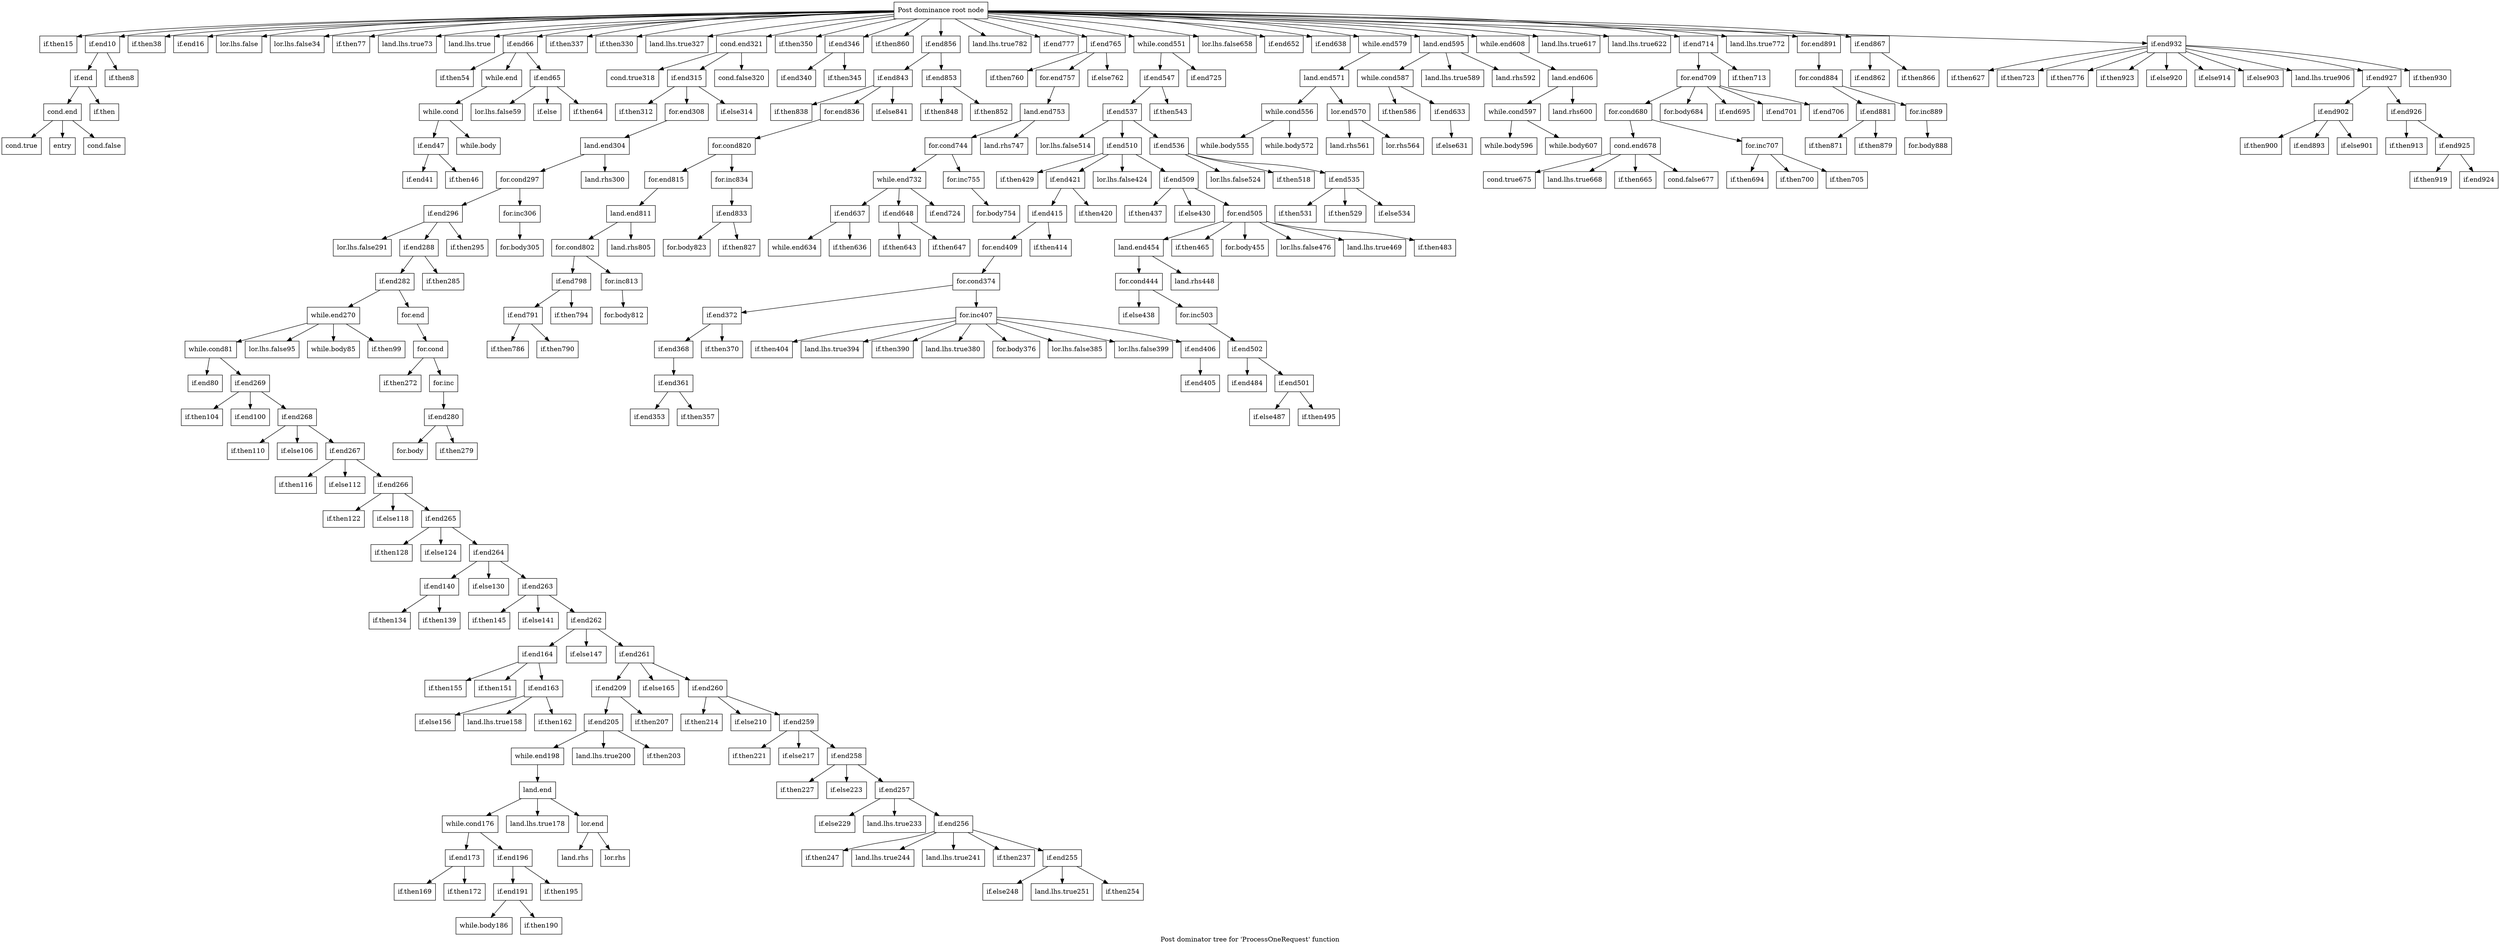 digraph "Post dominator tree for 'ProcessOneRequest' function" {
	label="Post dominator tree for 'ProcessOneRequest' function";

	Node0xd8e180 [shape=record,label="{Post dominance root node}"];
	Node0xd8e180 -> Node0xd8de20;
	Node0xd8e180 -> Node0xd96130;
	Node0xd8e180 -> Node0xd8f7e0;
	Node0xd8e180 -> Node0xdb0170;
	Node0xd8e180 -> Node0xdad2a0;
	Node0xd8e180 -> Node0xda75a0;
	Node0xd8e180 -> Node0xda9a70;
	Node0xd8e180 -> Node0xda3aa0;
	Node0xd8e180 -> Node0xda65f0;
	Node0xd8e180 -> Node0xd9b3c0;
	Node0xd8e180 -> Node0xda3ca0;
	Node0xd8e180 -> Node0xda22a0;
	Node0xd8e180 -> Node0xda8970;
	Node0xd8e180 -> Node0xd9ba40;
	Node0xd8e180 -> Node0xd61ab0;
	Node0xd8e180 -> Node0xd59c20;
	Node0xd8e180 -> Node0xd53ca0;
	Node0xd8e180 -> Node0xd76560;
	Node0xd8e180 -> Node0xd3f620;
	Node0xd8e180 -> Node0xd0a580;
	Node0xd8e180 -> Node0xd624a0;
	Node0xd8e180 -> Node0xd2cac0;
	Node0xd8e180 -> Node0xd3da20;
	Node0xd8e180 -> Node0xd10fd0;
	Node0xd8e180 -> Node0xd61d00;
	Node0xd8e180 -> Node0xd058c0;
	Node0xd8e180 -> Node0xcf07d0;
	Node0xd8e180 -> Node0xd42310;
	Node0xd8e180 -> Node0xd3d6e0;
	Node0xd8e180 -> Node0xd6f120;
	Node0xd8e180 -> Node0xd6fcf0;
	Node0xd8e180 -> Node0xd3ebc0;
	Node0xd8e180 -> Node0xd626e0;
	Node0xd8e180 -> Node0xd4caa0;
	Node0xd8e180 -> Node0xd7bc60;
	Node0xd8de20 [shape=record,label="{if.then15}"];
	Node0xd96130 [shape=record,label="{if.end10}"];
	Node0xd96130 -> Node0xd8f400;
	Node0xd96130 -> Node0xd8f030;
	Node0xd8f400 [shape=record,label="{if.end}"];
	Node0xd8f400 -> Node0xd97680;
	Node0xd8f400 -> Node0xd92bb0;
	Node0xd97680 [shape=record,label="{cond.end}"];
	Node0xd97680 -> Node0xd97200;
	Node0xd97680 -> Node0xd96410;
	Node0xd97680 -> Node0xd953b0;
	Node0xd97200 [shape=record,label="{cond.true}"];
	Node0xd96410 [shape=record,label="{entry}"];
	Node0xd953b0 [shape=record,label="{cond.false}"];
	Node0xd92bb0 [shape=record,label="{if.then}"];
	Node0xd8f030 [shape=record,label="{if.then8}"];
	Node0xd8f7e0 [shape=record,label="{if.then38}"];
	Node0xdb0170 [shape=record,label="{if.end16}"];
	Node0xdad2a0 [shape=record,label="{lor.lhs.false}"];
	Node0xda75a0 [shape=record,label="{lor.lhs.false34}"];
	Node0xda9a70 [shape=record,label="{if.then77}"];
	Node0xda3aa0 [shape=record,label="{land.lhs.true73}"];
	Node0xda65f0 [shape=record,label="{land.lhs.true}"];
	Node0xd9b3c0 [shape=record,label="{if.end66}"];
	Node0xd9b3c0 -> Node0xd9c650;
	Node0xd9b3c0 -> Node0xda0ea0;
	Node0xd9b3c0 -> Node0xdaaac0;
	Node0xd9c650 [shape=record,label="{if.then54}"];
	Node0xda0ea0 [shape=record,label="{while.end}"];
	Node0xda0ea0 -> Node0xda3b70;
	Node0xda3b70 [shape=record,label="{while.cond}"];
	Node0xda3b70 -> Node0xda0a00;
	Node0xda3b70 -> Node0xdaf270;
	Node0xda0a00 [shape=record,label="{if.end47}"];
	Node0xda0a00 -> Node0xd9ecb0;
	Node0xda0a00 -> Node0xd2ecd0;
	Node0xd9ecb0 [shape=record,label="{if.end41}"];
	Node0xd2ecd0 [shape=record,label="{if.then46}"];
	Node0xdaf270 [shape=record,label="{while.body}"];
	Node0xdaaac0 [shape=record,label="{if.end65}"];
	Node0xdaaac0 -> Node0xda7130;
	Node0xdaaac0 -> Node0xda6940;
	Node0xdaaac0 -> Node0xd9f650;
	Node0xda7130 [shape=record,label="{lor.lhs.false59}"];
	Node0xda6940 [shape=record,label="{if.else}"];
	Node0xd9f650 [shape=record,label="{if.then64}"];
	Node0xda3ca0 [shape=record,label="{if.then337}"];
	Node0xda22a0 [shape=record,label="{if.then330}"];
	Node0xda8970 [shape=record,label="{land.lhs.true327}"];
	Node0xd9ba40 [shape=record,label="{cond.end321}"];
	Node0xd9ba40 -> Node0xd9d000;
	Node0xd9ba40 -> Node0xd9df60;
	Node0xd9ba40 -> Node0xd71ee0;
	Node0xd9d000 [shape=record,label="{cond.true318}"];
	Node0xd9df60 [shape=record,label="{if.end315}"];
	Node0xd9df60 -> Node0xda40a0;
	Node0xd9df60 -> Node0xd9dbb0;
	Node0xd9df60 -> Node0xd510d0;
	Node0xda40a0 [shape=record,label="{if.then312}"];
	Node0xd9dbb0 [shape=record,label="{for.end308}"];
	Node0xd9dbb0 -> Node0xdcca80;
	Node0xdcca80 [shape=record,label="{land.end304}"];
	Node0xdcca80 -> Node0xda73f0;
	Node0xdcca80 -> Node0xd5e890;
	Node0xda73f0 [shape=record,label="{for.cond297}"];
	Node0xda73f0 -> Node0xda44a0;
	Node0xda73f0 -> Node0xd231c0;
	Node0xda44a0 [shape=record,label="{if.end296}"];
	Node0xda44a0 -> Node0xda6ca0;
	Node0xda44a0 -> Node0xda4c50;
	Node0xda44a0 -> Node0xd156a0;
	Node0xda6ca0 [shape=record,label="{lor.lhs.false291}"];
	Node0xda4c50 [shape=record,label="{if.end288}"];
	Node0xda4c50 -> Node0xda36b0;
	Node0xda4c50 -> Node0xd31070;
	Node0xda36b0 [shape=record,label="{if.end282}"];
	Node0xda36b0 -> Node0xdcaae0;
	Node0xda36b0 -> Node0xd0c250;
	Node0xdcaae0 [shape=record,label="{while.end270}"];
	Node0xdcaae0 -> Node0xda96f0;
	Node0xdcaae0 -> Node0xd9f500;
	Node0xdcaae0 -> Node0xd99500;
	Node0xdcaae0 -> Node0xd5f240;
	Node0xda96f0 [shape=record,label="{while.cond81}"];
	Node0xda96f0 -> Node0xda9350;
	Node0xda96f0 -> Node0xda3080;
	Node0xda9350 [shape=record,label="{if.end80}"];
	Node0xda3080 [shape=record,label="{if.end269}"];
	Node0xda3080 -> Node0xda2d40;
	Node0xda3080 -> Node0xdb07c0;
	Node0xda3080 -> Node0xda8ef0;
	Node0xda2d40 [shape=record,label="{if.then104}"];
	Node0xdb07c0 [shape=record,label="{if.end100}"];
	Node0xda8ef0 [shape=record,label="{if.end268}"];
	Node0xda8ef0 -> Node0xda3450;
	Node0xda8ef0 -> Node0xdaaf20;
	Node0xda8ef0 -> Node0xdaf850;
	Node0xda3450 [shape=record,label="{if.then110}"];
	Node0xdaaf20 [shape=record,label="{if.else106}"];
	Node0xdaf850 [shape=record,label="{if.end267}"];
	Node0xdaf850 -> Node0xd9f3b0;
	Node0xdaf850 -> Node0xda6330;
	Node0xdaf850 -> Node0xdafbc0;
	Node0xd9f3b0 [shape=record,label="{if.then116}"];
	Node0xda6330 [shape=record,label="{if.else112}"];
	Node0xdafbc0 [shape=record,label="{if.end266}"];
	Node0xdafbc0 -> Node0xd9d450;
	Node0xdafbc0 -> Node0xda3de0;
	Node0xdafbc0 -> Node0xd9d280;
	Node0xd9d450 [shape=record,label="{if.then122}"];
	Node0xda3de0 [shape=record,label="{if.else118}"];
	Node0xd9d280 [shape=record,label="{if.end265}"];
	Node0xd9d280 -> Node0xdb0b90;
	Node0xd9d280 -> Node0xdb0f20;
	Node0xd9d280 -> Node0xdb1680;
	Node0xdb0b90 [shape=record,label="{if.then128}"];
	Node0xdb0f20 [shape=record,label="{if.else124}"];
	Node0xdb1680 [shape=record,label="{if.end264}"];
	Node0xdb1680 -> Node0xda5fa0;
	Node0xdb1680 -> Node0xdb3920;
	Node0xdb1680 -> Node0xdb2df0;
	Node0xda5fa0 [shape=record,label="{if.end140}"];
	Node0xda5fa0 -> Node0xd9d5c0;
	Node0xda5fa0 -> Node0xdb2720;
	Node0xd9d5c0 [shape=record,label="{if.then134}"];
	Node0xdb2720 [shape=record,label="{if.then139}"];
	Node0xdb3920 [shape=record,label="{if.else130}"];
	Node0xdb2df0 [shape=record,label="{if.end263}"];
	Node0xdb2df0 -> Node0xdb1a50;
	Node0xdb2df0 -> Node0xdb3280;
	Node0xdb2df0 -> Node0xdb4460;
	Node0xdb1a50 [shape=record,label="{if.then145}"];
	Node0xdb3280 [shape=record,label="{if.else141}"];
	Node0xdb4460 [shape=record,label="{if.end262}"];
	Node0xdb4460 -> Node0xdb84f0;
	Node0xdb4460 -> Node0xdbf360;
	Node0xdb4460 -> Node0xdb6e20;
	Node0xdb84f0 [shape=record,label="{if.end164}"];
	Node0xdb84f0 -> Node0xdb4b20;
	Node0xdb84f0 -> Node0xce4a50;
	Node0xdb84f0 -> Node0xdb8a60;
	Node0xdb4b20 [shape=record,label="{if.then155}"];
	Node0xce4a50 [shape=record,label="{if.then151}"];
	Node0xdb8a60 [shape=record,label="{if.end163}"];
	Node0xdb8a60 -> Node0xcb3170;
	Node0xdb8a60 -> Node0xdbad20;
	Node0xdb8a60 -> Node0xdb5130;
	Node0xcb3170 [shape=record,label="{if.else156}"];
	Node0xdbad20 [shape=record,label="{land.lhs.true158}"];
	Node0xdb5130 [shape=record,label="{if.then162}"];
	Node0xdbf360 [shape=record,label="{if.else147}"];
	Node0xdb6e20 [shape=record,label="{if.end261}"];
	Node0xdb6e20 -> Node0xdc6c00;
	Node0xdb6e20 -> Node0xdbf760;
	Node0xdb6e20 -> Node0xdba3c0;
	Node0xdc6c00 [shape=record,label="{if.end209}"];
	Node0xdc6c00 -> Node0xdc1360;
	Node0xdc6c00 -> Node0xdc6a70;
	Node0xdc1360 [shape=record,label="{if.end205}"];
	Node0xdc1360 -> Node0xdc0c20;
	Node0xdc1360 -> Node0xce4920;
	Node0xdc1360 -> Node0xdb70a0;
	Node0xdc0c20 [shape=record,label="{while.end198}"];
	Node0xdc0c20 -> Node0xdb9ab0;
	Node0xdb9ab0 [shape=record,label="{land.end}"];
	Node0xdb9ab0 -> Node0xdb6a40;
	Node0xdb9ab0 -> Node0xdb6f90;
	Node0xdb9ab0 -> Node0xd704e0;
	Node0xdb6a40 [shape=record,label="{while.cond176}"];
	Node0xdb6a40 -> Node0xce5430;
	Node0xdb6a40 -> Node0xd2f620;
	Node0xce5430 [shape=record,label="{if.end173}"];
	Node0xce5430 -> Node0xdbe0d0;
	Node0xce5430 -> Node0xdb8040;
	Node0xdbe0d0 [shape=record,label="{if.then169}"];
	Node0xdb8040 [shape=record,label="{if.then172}"];
	Node0xd2f620 [shape=record,label="{if.end196}"];
	Node0xd2f620 -> Node0xcebc60;
	Node0xd2f620 -> Node0xdbe5d0;
	Node0xcebc60 [shape=record,label="{if.end191}"];
	Node0xcebc60 -> Node0xdbe890;
	Node0xcebc60 -> Node0xdb6750;
	Node0xdbe890 [shape=record,label="{while.body186}"];
	Node0xdb6750 [shape=record,label="{if.then190}"];
	Node0xdbe5d0 [shape=record,label="{if.then195}"];
	Node0xdb6f90 [shape=record,label="{land.lhs.true178}"];
	Node0xd704e0 [shape=record,label="{lor.end}"];
	Node0xd704e0 -> Node0xdba070;
	Node0xd704e0 -> Node0xdbdac0;
	Node0xdba070 [shape=record,label="{land.rhs}"];
	Node0xdbdac0 [shape=record,label="{lor.rhs}"];
	Node0xce4920 [shape=record,label="{land.lhs.true200}"];
	Node0xdb70a0 [shape=record,label="{if.then203}"];
	Node0xdc6a70 [shape=record,label="{if.then207}"];
	Node0xdbf760 [shape=record,label="{if.else165}"];
	Node0xdba3c0 [shape=record,label="{if.end260}"];
	Node0xdba3c0 -> Node0xdc6ed0;
	Node0xdba3c0 -> Node0xcebe00;
	Node0xdba3c0 -> Node0xdc0020;
	Node0xdc6ed0 [shape=record,label="{if.then214}"];
	Node0xcebe00 [shape=record,label="{if.else210}"];
	Node0xdc0020 [shape=record,label="{if.end259}"];
	Node0xdc0020 -> Node0xdc09b0;
	Node0xdc0020 -> Node0xdb60a0;
	Node0xdc0020 -> Node0xce6f10;
	Node0xdc09b0 [shape=record,label="{if.then221}"];
	Node0xdb60a0 [shape=record,label="{if.else217}"];
	Node0xce6f10 [shape=record,label="{if.end258}"];
	Node0xce6f10 -> Node0xdbd540;
	Node0xce6f10 -> Node0xdc0420;
	Node0xce6f10 -> Node0xdc40c0;
	Node0xdbd540 [shape=record,label="{if.then227}"];
	Node0xdc0420 [shape=record,label="{if.else223}"];
	Node0xdc40c0 [shape=record,label="{if.end257}"];
	Node0xdc40c0 -> Node0xd79b40;
	Node0xdc40c0 -> Node0xd0ebb0;
	Node0xdc40c0 -> Node0xd428e0;
	Node0xd79b40 [shape=record,label="{if.else229}"];
	Node0xd0ebb0 [shape=record,label="{land.lhs.true233}"];
	Node0xd428e0 [shape=record,label="{if.end256}"];
	Node0xd428e0 -> Node0xd4c9b0;
	Node0xd428e0 -> Node0xd778c0;
	Node0xd428e0 -> Node0xd61e70;
	Node0xd428e0 -> Node0xd070d0;
	Node0xd428e0 -> Node0xd70630;
	Node0xd4c9b0 [shape=record,label="{if.then247}"];
	Node0xd778c0 [shape=record,label="{land.lhs.true244}"];
	Node0xd61e70 [shape=record,label="{land.lhs.true241}"];
	Node0xd070d0 [shape=record,label="{if.then237}"];
	Node0xd70630 [shape=record,label="{if.end255}"];
	Node0xd70630 -> Node0xd611c0;
	Node0xd70630 -> Node0xd4ae40;
	Node0xd70630 -> Node0xd25400;
	Node0xd611c0 [shape=record,label="{if.else248}"];
	Node0xd4ae40 [shape=record,label="{land.lhs.true251}"];
	Node0xd25400 [shape=record,label="{if.then254}"];
	Node0xd9f500 [shape=record,label="{lor.lhs.false95}"];
	Node0xd99500 [shape=record,label="{while.body85}"];
	Node0xd5f240 [shape=record,label="{if.then99}"];
	Node0xd0c250 [shape=record,label="{for.end}"];
	Node0xd0c250 -> Node0xd40890;
	Node0xd40890 [shape=record,label="{for.cond}"];
	Node0xd40890 -> Node0xd60530;
	Node0xd40890 -> Node0xd2d390;
	Node0xd60530 [shape=record,label="{if.then272}"];
	Node0xd2d390 [shape=record,label="{for.inc}"];
	Node0xd2d390 -> Node0xcf2ea0;
	Node0xcf2ea0 [shape=record,label="{if.end280}"];
	Node0xcf2ea0 -> Node0xd5ea00;
	Node0xcf2ea0 -> Node0xd0da90;
	Node0xd5ea00 [shape=record,label="{for.body}"];
	Node0xd0da90 [shape=record,label="{if.then279}"];
	Node0xd31070 [shape=record,label="{if.then285}"];
	Node0xd156a0 [shape=record,label="{if.then295}"];
	Node0xd231c0 [shape=record,label="{for.inc306}"];
	Node0xd231c0 -> Node0xd09430;
	Node0xd09430 [shape=record,label="{for.body305}"];
	Node0xd5e890 [shape=record,label="{land.rhs300}"];
	Node0xd510d0 [shape=record,label="{if.else314}"];
	Node0xd71ee0 [shape=record,label="{cond.false320}"];
	Node0xd61ab0 [shape=record,label="{if.then350}"];
	Node0xd59c20 [shape=record,label="{if.end346}"];
	Node0xd59c20 -> Node0xd3ff50;
	Node0xd59c20 -> Node0xd78260;
	Node0xd3ff50 [shape=record,label="{if.end340}"];
	Node0xd78260 [shape=record,label="{if.then345}"];
	Node0xd53ca0 [shape=record,label="{if.then860}"];
	Node0xd76560 [shape=record,label="{if.end856}"];
	Node0xd76560 -> Node0xd68330;
	Node0xd76560 -> Node0xd74ab0;
	Node0xd68330 [shape=record,label="{if.end843}"];
	Node0xd68330 -> Node0xd6fe40;
	Node0xd68330 -> Node0xd623b0;
	Node0xd68330 -> Node0xd33790;
	Node0xd6fe40 [shape=record,label="{if.then838}"];
	Node0xd623b0 [shape=record,label="{for.end836}"];
	Node0xd623b0 -> Node0xcec490;
	Node0xcec490 [shape=record,label="{for.cond820}"];
	Node0xcec490 -> Node0xd05140;
	Node0xcec490 -> Node0xd040c0;
	Node0xd05140 [shape=record,label="{for.end815}"];
	Node0xd05140 -> Node0xd78df0;
	Node0xd78df0 [shape=record,label="{land.end811}"];
	Node0xd78df0 -> Node0xd794f0;
	Node0xd78df0 -> Node0xd25940;
	Node0xd794f0 [shape=record,label="{for.cond802}"];
	Node0xd794f0 -> Node0xd053b0;
	Node0xd794f0 -> Node0xd14760;
	Node0xd053b0 [shape=record,label="{if.end798}"];
	Node0xd053b0 -> Node0xd71cd0;
	Node0xd053b0 -> Node0xd6ae50;
	Node0xd71cd0 [shape=record,label="{if.end791}"];
	Node0xd71cd0 -> Node0xd69a20;
	Node0xd71cd0 -> Node0xcf1b40;
	Node0xd69a20 [shape=record,label="{if.then786}"];
	Node0xcf1b40 [shape=record,label="{if.then790}"];
	Node0xd6ae50 [shape=record,label="{if.then794}"];
	Node0xd14760 [shape=record,label="{for.inc813}"];
	Node0xd14760 -> Node0xd78c20;
	Node0xd78c20 [shape=record,label="{for.body812}"];
	Node0xd25940 [shape=record,label="{land.rhs805}"];
	Node0xd040c0 [shape=record,label="{for.inc834}"];
	Node0xd040c0 -> Node0xd61070;
	Node0xd61070 [shape=record,label="{if.end833}"];
	Node0xd61070 -> Node0xd60af0;
	Node0xd61070 -> Node0xd31920;
	Node0xd60af0 [shape=record,label="{for.body823}"];
	Node0xd31920 [shape=record,label="{if.then827}"];
	Node0xd33790 [shape=record,label="{if.else841}"];
	Node0xd74ab0 [shape=record,label="{if.end853}"];
	Node0xd74ab0 -> Node0xd4ede0;
	Node0xd74ab0 -> Node0xd31790;
	Node0xd4ede0 [shape=record,label="{if.then848}"];
	Node0xd31790 [shape=record,label="{if.then852}"];
	Node0xd3f620 [shape=record,label="{land.lhs.true782}"];
	Node0xd0a580 [shape=record,label="{if.end777}"];
	Node0xd624a0 [shape=record,label="{if.end765}"];
	Node0xd624a0 -> Node0xd04350;
	Node0xd624a0 -> Node0xd75de0;
	Node0xd624a0 -> Node0xd28c20;
	Node0xd04350 [shape=record,label="{if.then760}"];
	Node0xd75de0 [shape=record,label="{for.end757}"];
	Node0xd75de0 -> Node0xd1fff0;
	Node0xd1fff0 [shape=record,label="{land.end753}"];
	Node0xd1fff0 -> Node0xd4a340;
	Node0xd1fff0 -> Node0xd1be20;
	Node0xd4a340 [shape=record,label="{for.cond744}"];
	Node0xd4a340 -> Node0xd08d70;
	Node0xd4a340 -> Node0xd105b0;
	Node0xd08d70 [shape=record,label="{while.end732}"];
	Node0xd08d70 -> Node0xd143b0;
	Node0xd08d70 -> Node0xd14070;
	Node0xd08d70 -> Node0xd1e330;
	Node0xd143b0 [shape=record,label="{if.end637}"];
	Node0xd143b0 -> Node0xd32a60;
	Node0xd143b0 -> Node0xd60210;
	Node0xd32a60 [shape=record,label="{while.end634}"];
	Node0xd60210 [shape=record,label="{if.then636}"];
	Node0xd14070 [shape=record,label="{if.end648}"];
	Node0xd14070 -> Node0xd6e8e0;
	Node0xd14070 -> Node0xd1a450;
	Node0xd6e8e0 [shape=record,label="{if.then643}"];
	Node0xd1a450 [shape=record,label="{if.then647}"];
	Node0xd1e330 [shape=record,label="{if.end724}"];
	Node0xd105b0 [shape=record,label="{for.inc755}"];
	Node0xd105b0 -> Node0xd54bd0;
	Node0xd54bd0 [shape=record,label="{for.body754}"];
	Node0xd1be20 [shape=record,label="{land.rhs747}"];
	Node0xd28c20 [shape=record,label="{if.else762}"];
	Node0xd2cac0 [shape=record,label="{while.cond551}"];
	Node0xd2cac0 -> Node0xd35670;
	Node0xd2cac0 -> Node0xd089d0;
	Node0xd35670 [shape=record,label="{if.end547}"];
	Node0xd35670 -> Node0xd50bc0;
	Node0xd35670 -> Node0xd05f90;
	Node0xd50bc0 [shape=record,label="{if.end537}"];
	Node0xd50bc0 -> Node0xd430d0;
	Node0xd50bc0 -> Node0xd13b60;
	Node0xd50bc0 -> Node0xd539e0;
	Node0xd430d0 [shape=record,label="{lor.lhs.false514}"];
	Node0xd13b60 [shape=record,label="{if.end510}"];
	Node0xd13b60 -> Node0xd506e0;
	Node0xd13b60 -> Node0xd52c60;
	Node0xd13b60 -> Node0xd5f560;
	Node0xd13b60 -> Node0xd4ea60;
	Node0xd506e0 [shape=record,label="{if.then429}"];
	Node0xd52c60 [shape=record,label="{if.end421}"];
	Node0xd52c60 -> Node0xd1c2b0;
	Node0xd52c60 -> Node0xd0c990;
	Node0xd1c2b0 [shape=record,label="{if.end415}"];
	Node0xd1c2b0 -> Node0xd76830;
	Node0xd1c2b0 -> Node0xd4e4f0;
	Node0xd76830 [shape=record,label="{for.end409}"];
	Node0xd76830 -> Node0xd24d40;
	Node0xd24d40 [shape=record,label="{for.cond374}"];
	Node0xd24d40 -> Node0xd748a0;
	Node0xd24d40 -> Node0xcf1750;
	Node0xd748a0 [shape=record,label="{if.end372}"];
	Node0xd748a0 -> Node0xd1e260;
	Node0xd748a0 -> Node0xd1fb40;
	Node0xd1e260 [shape=record,label="{if.end368}"];
	Node0xd1e260 -> Node0xcf22a0;
	Node0xcf22a0 [shape=record,label="{if.end361}"];
	Node0xcf22a0 -> Node0xd620c0;
	Node0xcf22a0 -> Node0xd5ff70;
	Node0xd620c0 [shape=record,label="{if.end353}"];
	Node0xd5ff70 [shape=record,label="{if.then357}"];
	Node0xd1fb40 [shape=record,label="{if.then370}"];
	Node0xcf1750 [shape=record,label="{for.inc407}"];
	Node0xcf1750 -> Node0xd137d0;
	Node0xcf1750 -> Node0xd6dc20;
	Node0xcf1750 -> Node0xcec5e0;
	Node0xcf1750 -> Node0xcf09d0;
	Node0xcf1750 -> Node0xd04420;
	Node0xcf1750 -> Node0xd5ec00;
	Node0xcf1750 -> Node0xd40260;
	Node0xcf1750 -> Node0xd02c30;
	Node0xd137d0 [shape=record,label="{if.then404}"];
	Node0xd6dc20 [shape=record,label="{land.lhs.true394}"];
	Node0xcec5e0 [shape=record,label="{if.then390}"];
	Node0xcf09d0 [shape=record,label="{land.lhs.true380}"];
	Node0xd04420 [shape=record,label="{for.body376}"];
	Node0xd5ec00 [shape=record,label="{lor.lhs.false385}"];
	Node0xd40260 [shape=record,label="{lor.lhs.false399}"];
	Node0xd02c30 [shape=record,label="{if.end406}"];
	Node0xd02c30 -> Node0xd0e720;
	Node0xd0e720 [shape=record,label="{if.end405}"];
	Node0xd4e4f0 [shape=record,label="{if.then414}"];
	Node0xd0c990 [shape=record,label="{if.then420}"];
	Node0xd5f560 [shape=record,label="{lor.lhs.false424}"];
	Node0xd4ea60 [shape=record,label="{if.end509}"];
	Node0xd4ea60 -> Node0xd79920;
	Node0xd4ea60 -> Node0xd7a520;
	Node0xd4ea60 -> Node0xd01f20;
	Node0xd79920 [shape=record,label="{if.then437}"];
	Node0xd7a520 [shape=record,label="{if.else430}"];
	Node0xd01f20 [shape=record,label="{for.end505}"];
	Node0xd01f20 -> Node0xd3acc0;
	Node0xd01f20 -> Node0xd0e3b0;
	Node0xd01f20 -> Node0xd79090;
	Node0xd01f20 -> Node0xd03360;
	Node0xd01f20 -> Node0xd78130;
	Node0xd01f20 -> Node0xd0b3d0;
	Node0xd3acc0 [shape=record,label="{land.end454}"];
	Node0xd3acc0 -> Node0xd6fa00;
	Node0xd3acc0 -> Node0xd69720;
	Node0xd6fa00 [shape=record,label="{for.cond444}"];
	Node0xd6fa00 -> Node0xd441c0;
	Node0xd6fa00 -> Node0xd3a590;
	Node0xd441c0 [shape=record,label="{if.else438}"];
	Node0xd3a590 [shape=record,label="{for.inc503}"];
	Node0xd3a590 -> Node0xd049f0;
	Node0xd049f0 [shape=record,label="{if.end502}"];
	Node0xd049f0 -> Node0xd4afd0;
	Node0xd049f0 -> Node0xd4b280;
	Node0xd4afd0 [shape=record,label="{if.end484}"];
	Node0xd4b280 [shape=record,label="{if.end501}"];
	Node0xd4b280 -> Node0xd1df90;
	Node0xd4b280 -> Node0xd4b540;
	Node0xd1df90 [shape=record,label="{if.else487}"];
	Node0xd4b540 [shape=record,label="{if.then495}"];
	Node0xd69720 [shape=record,label="{land.rhs448}"];
	Node0xd0e3b0 [shape=record,label="{if.then465}"];
	Node0xd79090 [shape=record,label="{for.body455}"];
	Node0xd03360 [shape=record,label="{lor.lhs.false476}"];
	Node0xd78130 [shape=record,label="{land.lhs.true469}"];
	Node0xd0b3d0 [shape=record,label="{if.then483}"];
	Node0xd539e0 [shape=record,label="{if.end536}"];
	Node0xd539e0 -> Node0xd09cf0;
	Node0xd539e0 -> Node0xd4cce0;
	Node0xd539e0 -> Node0xd32410;
	Node0xd09cf0 [shape=record,label="{lor.lhs.false524}"];
	Node0xd4cce0 [shape=record,label="{if.then518}"];
	Node0xd32410 [shape=record,label="{if.end535}"];
	Node0xd32410 -> Node0xd01c40;
	Node0xd32410 -> Node0xd77460;
	Node0xd32410 -> Node0xd23f10;
	Node0xd01c40 [shape=record,label="{if.then531}"];
	Node0xd77460 [shape=record,label="{if.then529}"];
	Node0xd23f10 [shape=record,label="{if.else534}"];
	Node0xd05f90 [shape=record,label="{if.then543}"];
	Node0xd089d0 [shape=record,label="{if.end725}"];
	Node0xd3da20 [shape=record,label="{lor.lhs.false658}"];
	Node0xd10fd0 [shape=record,label="{if.end652}"];
	Node0xd61d00 [shape=record,label="{if.end638}"];
	Node0xd058c0 [shape=record,label="{while.end579}"];
	Node0xd058c0 -> Node0xd016f0;
	Node0xd016f0 [shape=record,label="{land.end571}"];
	Node0xd016f0 -> Node0xd1c8b0;
	Node0xd016f0 -> Node0xdcb800;
	Node0xd1c8b0 [shape=record,label="{while.cond556}"];
	Node0xd1c8b0 -> Node0xd4faa0;
	Node0xd1c8b0 -> Node0xd65060;
	Node0xd4faa0 [shape=record,label="{while.body555}"];
	Node0xd65060 [shape=record,label="{while.body572}"];
	Node0xdcb800 [shape=record,label="{lor.end570}"];
	Node0xdcb800 -> Node0xd5aaa0;
	Node0xdcb800 -> Node0xd2e380;
	Node0xd5aaa0 [shape=record,label="{land.rhs561}"];
	Node0xd2e380 [shape=record,label="{lor.rhs564}"];
	Node0xcf07d0 [shape=record,label="{land.end595}"];
	Node0xcf07d0 -> Node0xd51880;
	Node0xcf07d0 -> Node0xd0fab0;
	Node0xcf07d0 -> Node0xd1bf70;
	Node0xd51880 [shape=record,label="{while.cond587}"];
	Node0xd51880 -> Node0xd751e0;
	Node0xd51880 -> Node0xd13f10;
	Node0xd751e0 [shape=record,label="{if.then586}"];
	Node0xd13f10 [shape=record,label="{if.end633}"];
	Node0xd13f10 -> Node0xd545c0;
	Node0xd545c0 [shape=record,label="{if.else631}"];
	Node0xd0fab0 [shape=record,label="{land.lhs.true589}"];
	Node0xd1bf70 [shape=record,label="{land.rhs592}"];
	Node0xd42310 [shape=record,label="{while.end608}"];
	Node0xd42310 -> Node0xcf8f00;
	Node0xcf8f00 [shape=record,label="{land.end606}"];
	Node0xcf8f00 -> Node0xd53b10;
	Node0xcf8f00 -> Node0xd60340;
	Node0xd53b10 [shape=record,label="{while.cond597}"];
	Node0xd53b10 -> Node0xdc0ef0;
	Node0xd53b10 -> Node0xd4f610;
	Node0xdc0ef0 [shape=record,label="{while.body596}"];
	Node0xd4f610 [shape=record,label="{while.body607}"];
	Node0xd60340 [shape=record,label="{land.rhs600}"];
	Node0xd3d6e0 [shape=record,label="{land.lhs.true617}"];
	Node0xd6f120 [shape=record,label="{land.lhs.true622}"];
	Node0xd6fcf0 [shape=record,label="{if.end714}"];
	Node0xd6fcf0 -> Node0xd74e50;
	Node0xd6fcf0 -> Node0xd9fd60;
	Node0xd74e50 [shape=record,label="{for.end709}"];
	Node0xd74e50 -> Node0xd6e810;
	Node0xd74e50 -> Node0xd1e4d0;
	Node0xd74e50 -> Node0xd89cc0;
	Node0xd74e50 -> Node0xd78950;
	Node0xd74e50 -> Node0xd51530;
	Node0xd6e810 [shape=record,label="{for.cond680}"];
	Node0xd6e810 -> Node0xd67da0;
	Node0xd6e810 -> Node0xd2bf50;
	Node0xd67da0 [shape=record,label="{cond.end678}"];
	Node0xd67da0 -> Node0xd4d260;
	Node0xd67da0 -> Node0xd017a0;
	Node0xd67da0 -> Node0xd2fd80;
	Node0xd67da0 -> Node0xd10f00;
	Node0xd4d260 [shape=record,label="{cond.true675}"];
	Node0xd017a0 [shape=record,label="{land.lhs.true668}"];
	Node0xd2fd80 [shape=record,label="{if.then665}"];
	Node0xd10f00 [shape=record,label="{cond.false677}"];
	Node0xd2bf50 [shape=record,label="{for.inc707}"];
	Node0xd2bf50 -> Node0xd4d710;
	Node0xd2bf50 -> Node0xd43a40;
	Node0xd2bf50 -> Node0xcf1330;
	Node0xd4d710 [shape=record,label="{if.then694}"];
	Node0xd43a40 [shape=record,label="{if.then700}"];
	Node0xcf1330 [shape=record,label="{if.then705}"];
	Node0xd1e4d0 [shape=record,label="{for.body684}"];
	Node0xd89cc0 [shape=record,label="{if.end695}"];
	Node0xd78950 [shape=record,label="{if.end701}"];
	Node0xd51530 [shape=record,label="{if.end706}"];
	Node0xd9fd60 [shape=record,label="{if.then713}"];
	Node0xd3ebc0 [shape=record,label="{land.lhs.true772}"];
	Node0xd626e0 [shape=record,label="{for.end891}"];
	Node0xd626e0 -> Node0xd43f20;
	Node0xd43f20 [shape=record,label="{for.cond884}"];
	Node0xd43f20 -> Node0xd4d460;
	Node0xd43f20 -> Node0xceeb20;
	Node0xd4d460 [shape=record,label="{if.end881}"];
	Node0xd4d460 -> Node0xd10b20;
	Node0xd4d460 -> Node0xd73690;
	Node0xd10b20 [shape=record,label="{if.then871}"];
	Node0xd73690 [shape=record,label="{if.then879}"];
	Node0xceeb20 [shape=record,label="{for.inc889}"];
	Node0xceeb20 -> Node0xd7ab80;
	Node0xd7ab80 [shape=record,label="{for.body888}"];
	Node0xd4caa0 [shape=record,label="{if.end867}"];
	Node0xd4caa0 -> Node0xd01dc0;
	Node0xd4caa0 -> Node0xd44070;
	Node0xd01dc0 [shape=record,label="{if.end862}"];
	Node0xd44070 [shape=record,label="{if.then866}"];
	Node0xd7bc60 [shape=record,label="{if.end932}"];
	Node0xd7bc60 -> Node0xd0cd20;
	Node0xd7bc60 -> Node0xd7e2b0;
	Node0xd7bc60 -> Node0xd7bad0;
	Node0xd7bc60 -> Node0xd83e00;
	Node0xd7bc60 -> Node0xd81560;
	Node0xd7bc60 -> Node0xd7f8c0;
	Node0xd7bc60 -> Node0xd81ea0;
	Node0xd7bc60 -> Node0xd7bea0;
	Node0xd7bc60 -> Node0xd7ceb0;
	Node0xd7bc60 -> Node0xdc6f90;
	Node0xd0cd20 [shape=record,label="{if.then627}"];
	Node0xd7e2b0 [shape=record,label="{if.then723}"];
	Node0xd7bad0 [shape=record,label="{if.then776}"];
	Node0xd83e00 [shape=record,label="{if.then923}"];
	Node0xd81560 [shape=record,label="{if.else920}"];
	Node0xd7f8c0 [shape=record,label="{if.else914}"];
	Node0xd81ea0 [shape=record,label="{if.else903}"];
	Node0xd7bea0 [shape=record,label="{land.lhs.true906}"];
	Node0xd7ceb0 [shape=record,label="{if.end927}"];
	Node0xd7ceb0 -> Node0xd89820;
	Node0xd7ceb0 -> Node0xd7f110;
	Node0xd89820 [shape=record,label="{if.end902}"];
	Node0xd89820 -> Node0xd7aec0;
	Node0xd89820 -> Node0xd82400;
	Node0xd89820 -> Node0xd8b950;
	Node0xd7aec0 [shape=record,label="{if.then900}"];
	Node0xd82400 [shape=record,label="{if.end893}"];
	Node0xd8b950 [shape=record,label="{if.else901}"];
	Node0xd7f110 [shape=record,label="{if.end926}"];
	Node0xd7f110 -> Node0xd7fed0;
	Node0xd7f110 -> Node0xd7aa10;
	Node0xd7fed0 [shape=record,label="{if.then913}"];
	Node0xd7aa10 [shape=record,label="{if.end925}"];
	Node0xd7aa10 -> Node0xd7e870;
	Node0xd7aa10 -> Node0xd7e6d0;
	Node0xd7e870 [shape=record,label="{if.then919}"];
	Node0xd7e6d0 [shape=record,label="{if.end924}"];
	Node0xdc6f90 [shape=record,label="{if.then930}"];
}
